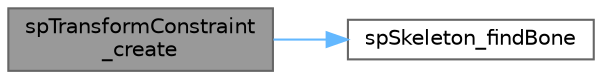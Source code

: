digraph "spTransformConstraint_create"
{
 // LATEX_PDF_SIZE
  bgcolor="transparent";
  edge [fontname=Helvetica,fontsize=10,labelfontname=Helvetica,labelfontsize=10];
  node [fontname=Helvetica,fontsize=10,shape=box,height=0.2,width=0.4];
  rankdir="LR";
  Node1 [id="Node000001",label="spTransformConstraint\l_create",height=0.2,width=0.4,color="gray40", fillcolor="grey60", style="filled", fontcolor="black",tooltip=" "];
  Node1 -> Node2 [id="edge2_Node000001_Node000002",color="steelblue1",style="solid",tooltip=" "];
  Node2 [id="Node000002",label="spSkeleton_findBone",height=0.2,width=0.4,color="grey40", fillcolor="white", style="filled",URL="$_skeleton_8c.html#a788c61e842be5432abf4c75c6b32371f",tooltip=" "];
}
